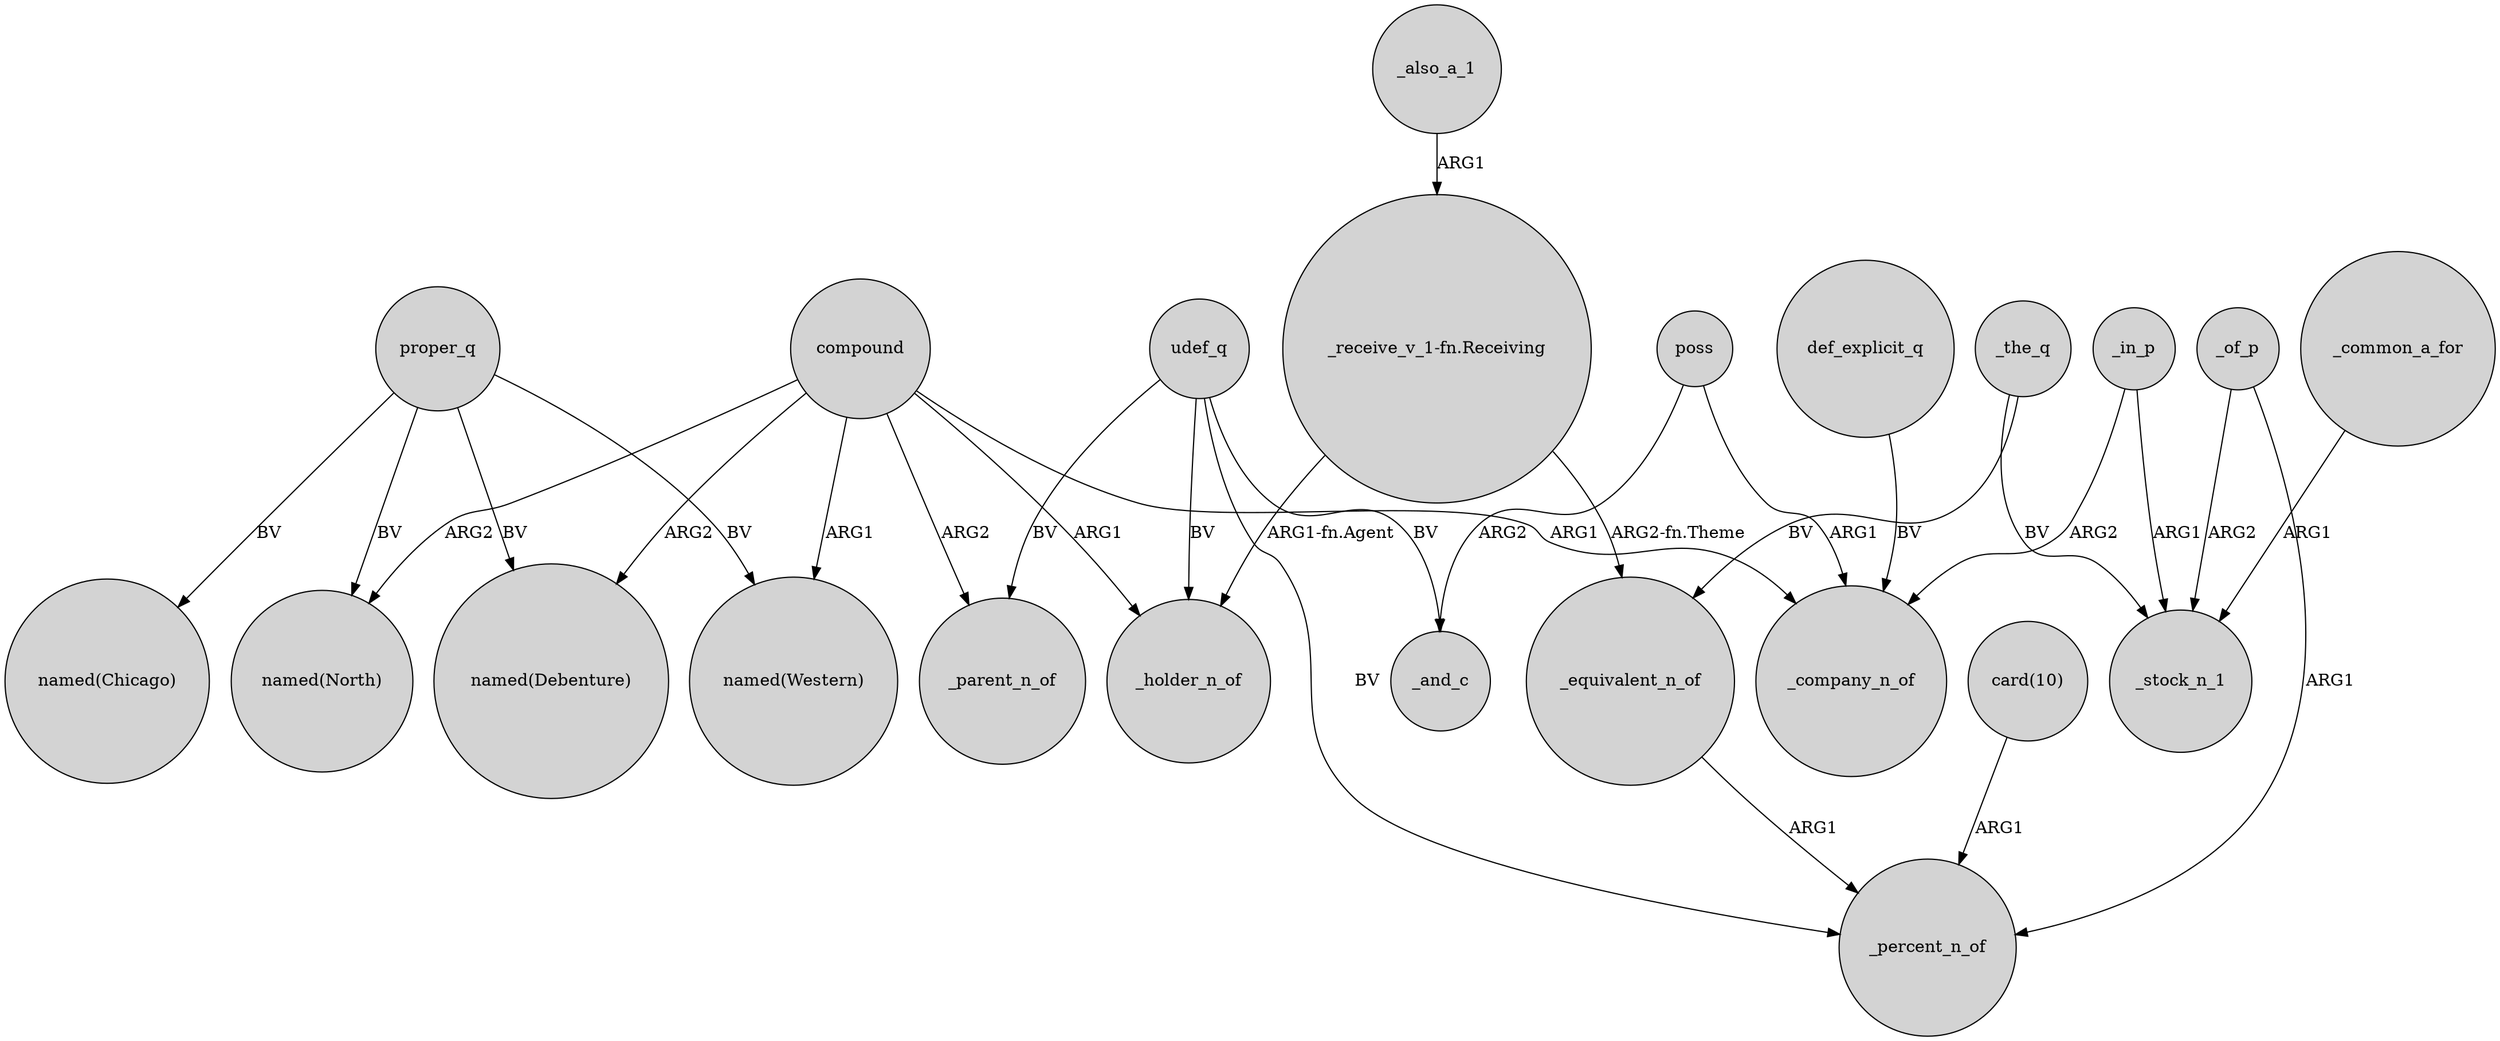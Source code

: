 digraph {
	node [shape=circle style=filled]
	compound -> "named(North)" [label=ARG2]
	udef_q -> _parent_n_of [label=BV]
	poss -> _and_c [label=ARG2]
	compound -> "named(Western)" [label=ARG1]
	proper_q -> "named(North)" [label=BV]
	_the_q -> _stock_n_1 [label=BV]
	_also_a_1 -> "_receive_v_1-fn.Receiving" [label=ARG1]
	compound -> _holder_n_of [label=ARG1]
	compound -> _parent_n_of [label=ARG2]
	_of_p -> _percent_n_of [label=ARG1]
	def_explicit_q -> _company_n_of [label=BV]
	compound -> _company_n_of [label=ARG1]
	_in_p -> _company_n_of [label=ARG2]
	"card(10)" -> _percent_n_of [label=ARG1]
	_in_p -> _stock_n_1 [label=ARG1]
	"_receive_v_1-fn.Receiving" -> _equivalent_n_of [label="ARG2-fn.Theme"]
	udef_q -> _holder_n_of [label=BV]
	_equivalent_n_of -> _percent_n_of [label=ARG1]
	"_receive_v_1-fn.Receiving" -> _holder_n_of [label="ARG1-fn.Agent"]
	compound -> "named(Debenture)" [label=ARG2]
	proper_q -> "named(Western)" [label=BV]
	proper_q -> "named(Debenture)" [label=BV]
	_common_a_for -> _stock_n_1 [label=ARG1]
	_of_p -> _stock_n_1 [label=ARG2]
	poss -> _company_n_of [label=ARG1]
	udef_q -> _percent_n_of [label=BV]
	udef_q -> _and_c [label=BV]
	_the_q -> _equivalent_n_of [label=BV]
	proper_q -> "named(Chicago)" [label=BV]
}
